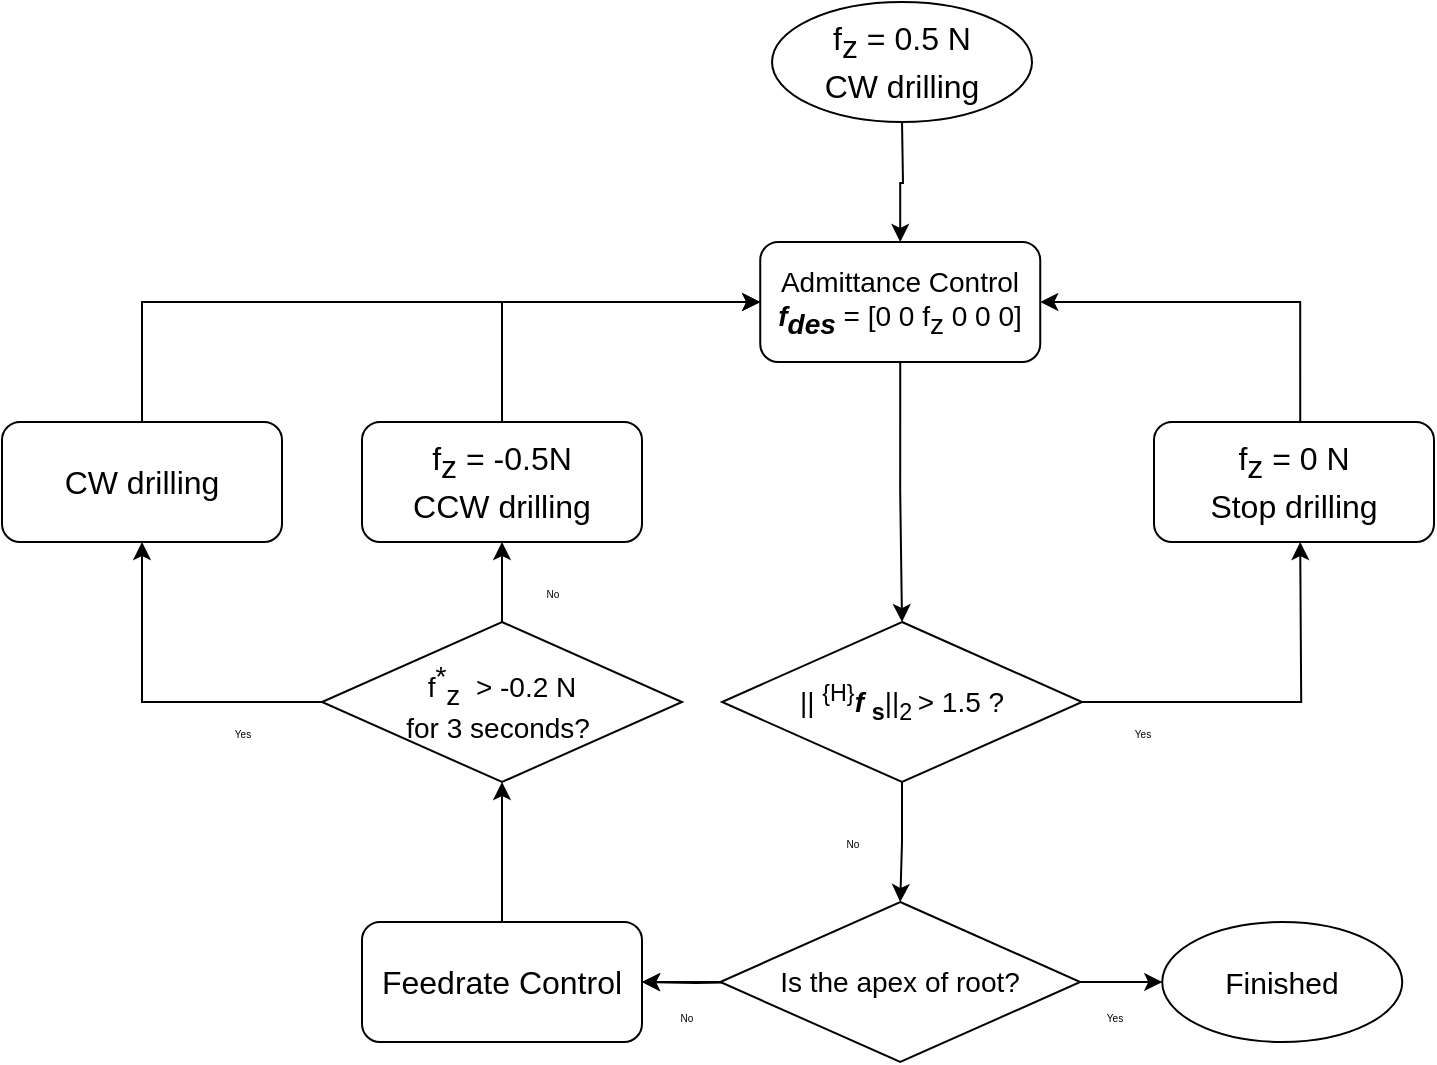 <mxfile version="14.7.6" type="device"><diagram id="ryrho7vy6mzRA2VOri5Y" name="Page-1"><mxGraphModel dx="1422" dy="706" grid="1" gridSize="10" guides="1" tooltips="1" connect="1" arrows="1" fold="1" page="1" pageScale="1" pageWidth="827" pageHeight="1169" math="0" shadow="0"><root><mxCell id="0"/><mxCell id="1" parent="0"/><mxCell id="-vhnLoO3hrttPKl68oIU-1" style="edgeStyle=orthogonalEdgeStyle;rounded=0;orthogonalLoop=1;jettySize=auto;html=1;exitX=0.5;exitY=1;exitDx=0;exitDy=0;entryX=0.5;entryY=0;entryDx=0;entryDy=0;" parent="1" target="-vhnLoO3hrttPKl68oIU-4" edge="1"><mxGeometry relative="1" as="geometry"><mxPoint x="558.01" y="110" as="sourcePoint"/></mxGeometry></mxCell><mxCell id="-vhnLoO3hrttPKl68oIU-3" style="edgeStyle=orthogonalEdgeStyle;rounded=0;orthogonalLoop=1;jettySize=auto;html=1;exitX=0.5;exitY=1;exitDx=0;exitDy=0;entryX=0.5;entryY=0;entryDx=0;entryDy=0;" parent="1" source="-vhnLoO3hrttPKl68oIU-4" target="-vhnLoO3hrttPKl68oIU-9" edge="1"><mxGeometry relative="1" as="geometry"/></mxCell><mxCell id="-vhnLoO3hrttPKl68oIU-4" value="Admittance Control&lt;br style=&quot;font-size: 14px;&quot;&gt;&lt;i style=&quot;font-size: 14px;&quot;&gt;&lt;b style=&quot;font-size: 14px;&quot;&gt;f&lt;sub style=&quot;font-size: 14px;&quot;&gt;des&lt;/sub&gt;&lt;/b&gt;&lt;/i&gt;&amp;nbsp;= [0 0 f&lt;sub style=&quot;font-size: 14px;&quot;&gt;z&lt;/sub&gt;&lt;span style=&quot;font-size: 14px;&quot;&gt;&amp;nbsp;0 0 0&lt;/span&gt;&lt;span style=&quot;font-size: 14px;&quot;&gt;]&lt;/span&gt;" style="rounded=1;whiteSpace=wrap;html=1;fontSize=14;" parent="1" vertex="1"><mxGeometry x="487.12" y="170" width="140" height="60" as="geometry"/></mxCell><mxCell id="-vhnLoO3hrttPKl68oIU-19" style="edgeStyle=orthogonalEdgeStyle;rounded=0;orthogonalLoop=1;jettySize=auto;html=1;exitX=0.5;exitY=0;exitDx=0;exitDy=0;entryX=0.5;entryY=1;entryDx=0;entryDy=0;" parent="1" source="-vhnLoO3hrttPKl68oIU-6" target="-vhnLoO3hrttPKl68oIU-18" edge="1"><mxGeometry relative="1" as="geometry"/></mxCell><mxCell id="-vhnLoO3hrttPKl68oIU-6" value="Feedrate Control" style="rounded=1;whiteSpace=wrap;html=1;fontSize=16;" parent="1" vertex="1"><mxGeometry x="288" y="510" width="140" height="60" as="geometry"/></mxCell><mxCell id="-vhnLoO3hrttPKl68oIU-7" style="edgeStyle=orthogonalEdgeStyle;rounded=0;orthogonalLoop=1;jettySize=auto;html=1;exitX=1;exitY=0.5;exitDx=0;exitDy=0;" parent="1" source="-vhnLoO3hrttPKl68oIU-9" edge="1"><mxGeometry relative="1" as="geometry"><mxPoint x="757.1" y="320" as="targetPoint"/></mxGeometry></mxCell><mxCell id="-vhnLoO3hrttPKl68oIU-8" style="edgeStyle=orthogonalEdgeStyle;rounded=0;orthogonalLoop=1;jettySize=auto;html=1;exitX=0.5;exitY=1;exitDx=0;exitDy=0;entryX=0.5;entryY=0;entryDx=0;entryDy=0;" parent="1" source="-vhnLoO3hrttPKl68oIU-9" target="-vhnLoO3hrttPKl68oIU-127" edge="1"><mxGeometry relative="1" as="geometry"><mxPoint x="557.125" y="518.0" as="targetPoint"/></mxGeometry></mxCell><mxCell id="-vhnLoO3hrttPKl68oIU-9" value="&lt;font style=&quot;font-size: 14px&quot;&gt;|| &lt;sup&gt;{H}&lt;/sup&gt;&lt;b&gt;&lt;i&gt;f&lt;/i&gt;&lt;/b&gt;&lt;/font&gt;&lt;font&gt;&lt;b style=&quot;font-size: 14px&quot;&gt;&amp;nbsp;&lt;sub&gt;s&lt;/sub&gt;&lt;/b&gt;&lt;span style=&quot;font-size: 14px&quot;&gt;||&lt;sub&gt;2&lt;/sub&gt;&lt;/span&gt;&lt;span style=&quot;font-size: 11.667px&quot;&gt;&lt;sub&gt;&amp;nbsp;&lt;/sub&gt;&lt;/span&gt;&lt;span style=&quot;font-size: 14px&quot;&gt;&amp;gt; 1.5 ?&lt;/span&gt;&lt;/font&gt;" style="rhombus;whiteSpace=wrap;html=1;" parent="1" vertex="1"><mxGeometry x="468.01" y="360" width="180" height="80" as="geometry"/></mxCell><mxCell id="-vhnLoO3hrttPKl68oIU-10" style="edgeStyle=orthogonalEdgeStyle;rounded=0;orthogonalLoop=1;jettySize=auto;html=1;exitX=0.5;exitY=0;exitDx=0;exitDy=0;entryX=1;entryY=0.5;entryDx=0;entryDy=0;" parent="1" target="-vhnLoO3hrttPKl68oIU-4" edge="1"><mxGeometry relative="1" as="geometry"><mxPoint x="757.12" y="260" as="sourcePoint"/><Array as="points"><mxPoint x="757" y="200"/></Array></mxGeometry></mxCell><mxCell id="-vhnLoO3hrttPKl68oIU-12" value="Yes" style="text;html=1;align=center;verticalAlign=middle;resizable=0;points=[];autosize=1;strokeColor=none;fontSize=5;" parent="1" vertex="1"><mxGeometry x="658" y="410" width="40" height="10" as="geometry"/></mxCell><mxCell id="-vhnLoO3hrttPKl68oIU-13" value="No" style="text;html=1;align=center;verticalAlign=middle;resizable=0;points=[];autosize=1;strokeColor=none;fontSize=5;" parent="1" vertex="1"><mxGeometry x="518" y="465" width="30" height="10" as="geometry"/></mxCell><mxCell id="-vhnLoO3hrttPKl68oIU-14" style="edgeStyle=orthogonalEdgeStyle;rounded=0;orthogonalLoop=1;jettySize=auto;html=1;exitX=1;exitY=0.5;exitDx=0;exitDy=0;" parent="1" source="-vhnLoO3hrttPKl68oIU-127" target="-vhnLoO3hrttPKl68oIU-17" edge="1"><mxGeometry relative="1" as="geometry"><mxPoint x="632.25" y="540.0" as="sourcePoint"/><Array as="points"/></mxGeometry></mxCell><mxCell id="-vhnLoO3hrttPKl68oIU-15" style="edgeStyle=orthogonalEdgeStyle;rounded=0;orthogonalLoop=1;jettySize=auto;html=1;exitX=0;exitY=0.5;exitDx=0;exitDy=0;entryX=1;entryY=0.5;entryDx=0;entryDy=0;" parent="1" target="-vhnLoO3hrttPKl68oIU-6" edge="1"><mxGeometry relative="1" as="geometry"><mxPoint x="438" y="530.333" as="targetPoint"/><mxPoint x="482" y="540.0" as="sourcePoint"/></mxGeometry></mxCell><mxCell id="-vhnLoO3hrttPKl68oIU-17" value="&lt;span style=&quot;font-size: 15px;&quot;&gt;Finished&lt;/span&gt;" style="ellipse;whiteSpace=wrap;html=1;fontSize=15;" parent="1" vertex="1"><mxGeometry x="688.12" y="510" width="120" height="60" as="geometry"/></mxCell><mxCell id="-vhnLoO3hrttPKl68oIU-22" style="edgeStyle=orthogonalEdgeStyle;rounded=0;orthogonalLoop=1;jettySize=auto;html=1;exitX=0;exitY=0.5;exitDx=0;exitDy=0;" parent="1" source="-vhnLoO3hrttPKl68oIU-18" target="-vhnLoO3hrttPKl68oIU-21" edge="1"><mxGeometry relative="1" as="geometry"/></mxCell><mxCell id="-vhnLoO3hrttPKl68oIU-23" style="edgeStyle=orthogonalEdgeStyle;rounded=0;orthogonalLoop=1;jettySize=auto;html=1;exitX=0.5;exitY=0;exitDx=0;exitDy=0;entryX=0.5;entryY=1;entryDx=0;entryDy=0;" parent="1" source="-vhnLoO3hrttPKl68oIU-18" edge="1"><mxGeometry relative="1" as="geometry"><mxPoint x="358" y="320" as="targetPoint"/></mxGeometry></mxCell><mxCell id="-vhnLoO3hrttPKl68oIU-18" value="f&lt;sup style=&quot;font-size: 14px&quot;&gt;*&lt;/sup&gt;&lt;sub style=&quot;font-size: 14px&quot;&gt;z&amp;nbsp;&lt;/sub&gt;&amp;nbsp;&amp;gt; -0.2 N&lt;br style=&quot;font-size: 14px&quot;&gt;for 3 seconds?&amp;nbsp;" style="rhombus;whiteSpace=wrap;html=1;fontSize=14;" parent="1" vertex="1"><mxGeometry x="268" y="360" width="180" height="80" as="geometry"/></mxCell><mxCell id="-vhnLoO3hrttPKl68oIU-28" style="edgeStyle=orthogonalEdgeStyle;rounded=0;orthogonalLoop=1;jettySize=auto;html=1;exitX=0.5;exitY=0;exitDx=0;exitDy=0;entryX=0;entryY=0.5;entryDx=0;entryDy=0;" parent="1" target="-vhnLoO3hrttPKl68oIU-4" edge="1"><mxGeometry relative="1" as="geometry"><mxPoint x="358" y="260" as="sourcePoint"/><Array as="points"><mxPoint x="358" y="200"/></Array></mxGeometry></mxCell><mxCell id="-vhnLoO3hrttPKl68oIU-25" style="edgeStyle=orthogonalEdgeStyle;rounded=0;orthogonalLoop=1;jettySize=auto;html=1;exitX=0.5;exitY=0;exitDx=0;exitDy=0;entryX=0;entryY=0.5;entryDx=0;entryDy=0;" parent="1" source="-vhnLoO3hrttPKl68oIU-21" target="-vhnLoO3hrttPKl68oIU-4" edge="1"><mxGeometry relative="1" as="geometry"/></mxCell><mxCell id="-vhnLoO3hrttPKl68oIU-21" value="CW drilling" style="rounded=1;whiteSpace=wrap;html=1;fontSize=16;" parent="1" vertex="1"><mxGeometry x="108" y="260" width="140" height="60" as="geometry"/></mxCell><mxCell id="-vhnLoO3hrttPKl68oIU-26" value="No" style="text;html=1;align=center;verticalAlign=middle;resizable=0;points=[];autosize=1;strokeColor=none;fontSize=5;" parent="1" vertex="1"><mxGeometry x="368" y="340" width="30" height="10" as="geometry"/></mxCell><mxCell id="-vhnLoO3hrttPKl68oIU-27" value="Yes" style="text;html=1;align=center;verticalAlign=middle;resizable=0;points=[];autosize=1;strokeColor=none;fontSize=5;" parent="1" vertex="1"><mxGeometry x="208" y="410" width="40" height="10" as="geometry"/></mxCell><mxCell id="-vhnLoO3hrttPKl68oIU-71" value="Yes" style="text;html=1;align=center;verticalAlign=middle;resizable=0;points=[];autosize=1;strokeColor=none;fontSize=5;" parent="1" vertex="1"><mxGeometry x="644" y="552" width="40" height="10" as="geometry"/></mxCell><mxCell id="-vhnLoO3hrttPKl68oIU-72" value="No" style="text;html=1;align=center;verticalAlign=middle;resizable=0;points=[];autosize=1;strokeColor=none;fontSize=5;" parent="1" vertex="1"><mxGeometry x="435" y="552" width="30" height="10" as="geometry"/></mxCell><mxCell id="-vhnLoO3hrttPKl68oIU-124" value="&lt;span style=&quot;font-size: 16px;&quot;&gt;f&lt;sub style=&quot;font-size: 16px;&quot;&gt;z&lt;/sub&gt;&lt;/span&gt;&lt;span style=&quot;font-size: 16px;&quot;&gt;&amp;nbsp;= 0 N&lt;br style=&quot;font-size: 16px;&quot;&gt;Stop drilling&lt;br style=&quot;font-size: 16px;&quot;&gt;&lt;/span&gt;" style="rounded=1;whiteSpace=wrap;html=1;fontSize=16;" parent="1" vertex="1"><mxGeometry x="684" y="260" width="140" height="60" as="geometry"/></mxCell><mxCell id="-vhnLoO3hrttPKl68oIU-125" value="&lt;span style=&quot;font-size: 16px;&quot;&gt;f&lt;sub style=&quot;font-size: 16px;&quot;&gt;z&lt;/sub&gt;&lt;/span&gt;&lt;span style=&quot;font-size: 16px;&quot;&gt;&amp;nbsp;= 0.5 N&lt;br style=&quot;font-size: 16px;&quot;&gt;CW drilling&lt;br style=&quot;font-size: 16px;&quot;&gt;&lt;/span&gt;" style="ellipse;whiteSpace=wrap;html=1;fontSize=16;" parent="1" vertex="1"><mxGeometry x="493.01" y="50" width="130" height="60" as="geometry"/></mxCell><mxCell id="-vhnLoO3hrttPKl68oIU-126" value="f&lt;sub style=&quot;font-size: 16px;&quot;&gt;z&amp;nbsp;&lt;/sub&gt;= -0.5N&lt;br style=&quot;font-size: 16px;&quot;&gt;CCW drilling" style="rounded=1;whiteSpace=wrap;html=1;fontSize=16;" parent="1" vertex="1"><mxGeometry x="288" y="260" width="140" height="60" as="geometry"/></mxCell><mxCell id="-vhnLoO3hrttPKl68oIU-128" value="" style="edgeStyle=orthogonalEdgeStyle;rounded=0;orthogonalLoop=1;jettySize=auto;html=1;fontSize=14;exitX=0;exitY=0.5;exitDx=0;exitDy=0;" parent="1" source="-vhnLoO3hrttPKl68oIU-127" target="-vhnLoO3hrttPKl68oIU-6" edge="1"><mxGeometry relative="1" as="geometry"/></mxCell><mxCell id="-vhnLoO3hrttPKl68oIU-127" value="&lt;span style=&quot;font-size: 14px&quot;&gt;Is the apex of root?&lt;/span&gt;" style="rhombus;whiteSpace=wrap;html=1;" parent="1" vertex="1"><mxGeometry x="467.12" y="500" width="180" height="80" as="geometry"/></mxCell></root></mxGraphModel></diagram></mxfile>